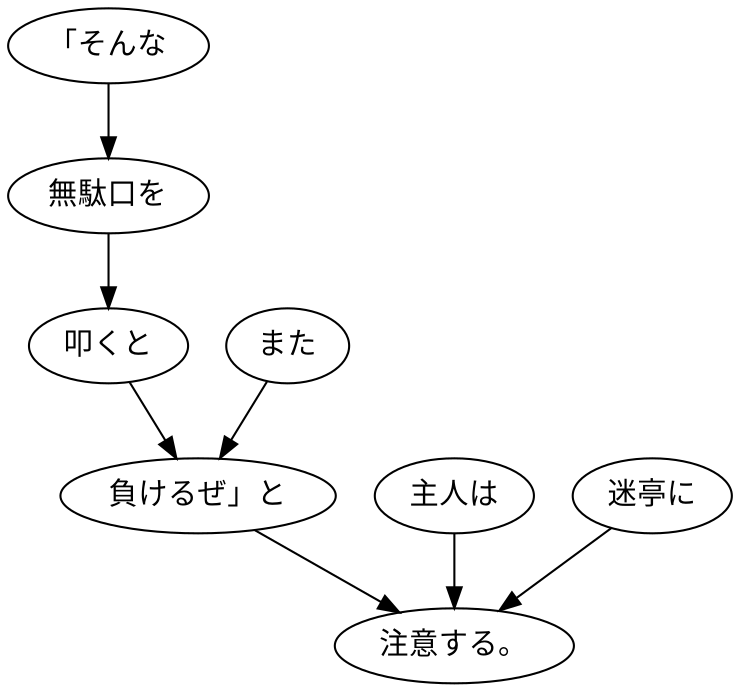 digraph graph7731 {
	node0 [label="「そんな"];
	node1 [label="無駄口を"];
	node2 [label="叩くと"];
	node3 [label="また"];
	node4 [label="負けるぜ」と"];
	node5 [label="主人は"];
	node6 [label="迷亭に"];
	node7 [label="注意する。"];
	node0 -> node1;
	node1 -> node2;
	node2 -> node4;
	node3 -> node4;
	node4 -> node7;
	node5 -> node7;
	node6 -> node7;
}
